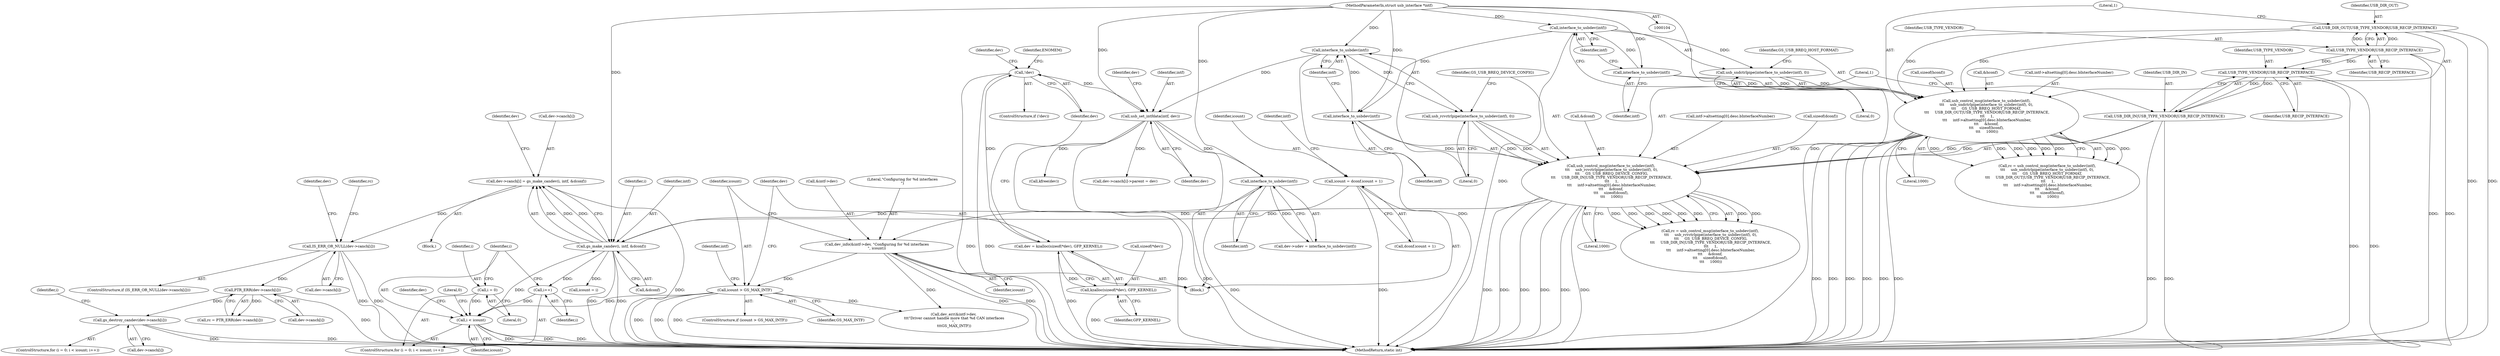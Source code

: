 digraph "1_linux_c919a3069c775c1c876bec55e00b2305d5125caa@pointer" {
"1000317" [label="(Call,gs_destroy_candev(dev->canch[i]))"];
"1000299" [label="(Call,PTR_ERR(dev->canch[i]))"];
"1000290" [label="(Call,IS_ERR_OR_NULL(dev->canch[i]))"];
"1000278" [label="(Call,dev->canch[i] = gs_make_candev(i, intf, &dconf))"];
"1000284" [label="(Call,gs_make_candev(i, intf, &dconf))"];
"1000272" [label="(Call,i < icount)"];
"1000275" [label="(Call,i++)"];
"1000269" [label="(Call,i = 0)"];
"1000221" [label="(Call,icount > GS_MAX_INTF)"];
"1000213" [label="(Call,dev_info(&intf->dev, \"Configuring for %d interfaces\n\", icount))"];
"1000206" [label="(Call,icount = dconf.icount + 1)"];
"1000266" [label="(Call,interface_to_usbdev(intf))"];
"1000259" [label="(Call,usb_set_intfdata(intf, dev))"];
"1000168" [label="(Call,interface_to_usbdev(intf))"];
"1000165" [label="(Call,interface_to_usbdev(intf))"];
"1000124" [label="(Call,interface_to_usbdev(intf))"];
"1000121" [label="(Call,interface_to_usbdev(intf))"];
"1000105" [label="(MethodParameterIn,struct usb_interface *intf)"];
"1000243" [label="(Call,!dev)"];
"1000235" [label="(Call,dev = kzalloc(sizeof(*dev), GFP_KERNEL))"];
"1000237" [label="(Call,kzalloc(sizeof(*dev), GFP_KERNEL))"];
"1000164" [label="(Call,usb_control_msg(interface_to_usbdev(intf),\n \t\t\t     usb_rcvctrlpipe(interface_to_usbdev(intf), 0),\n \t\t\t     GS_USB_BREQ_DEVICE_CONFIG,\n \t\t\t     USB_DIR_IN|USB_TYPE_VENDOR|USB_RECIP_INTERFACE,\n \t\t\t     1,\n \t\t\t     intf->altsetting[0].desc.bInterfaceNumber,\n\t\t\t     &dconf,\n\t\t\t     sizeof(dconf),\n \t\t\t     1000))"];
"1000167" [label="(Call,usb_rcvctrlpipe(interface_to_usbdev(intf), 0))"];
"1000172" [label="(Call,USB_DIR_IN|USB_TYPE_VENDOR|USB_RECIP_INTERFACE)"];
"1000174" [label="(Call,USB_TYPE_VENDOR|USB_RECIP_INTERFACE)"];
"1000130" [label="(Call,USB_TYPE_VENDOR|USB_RECIP_INTERFACE)"];
"1000120" [label="(Call,usb_control_msg(interface_to_usbdev(intf),\n\t\t\t     usb_sndctrlpipe(interface_to_usbdev(intf), 0),\n\t\t\t     GS_USB_BREQ_HOST_FORMAT,\n \t\t\t     USB_DIR_OUT|USB_TYPE_VENDOR|USB_RECIP_INTERFACE,\n \t\t\t     1,\n \t\t\t     intf->altsetting[0].desc.bInterfaceNumber,\n\t\t\t     &hconf,\n\t\t\t     sizeof(hconf),\n \t\t\t     1000))"];
"1000123" [label="(Call,usb_sndctrlpipe(interface_to_usbdev(intf), 0))"];
"1000128" [label="(Call,USB_DIR_OUT|USB_TYPE_VENDOR|USB_RECIP_INTERFACE)"];
"1000251" [label="(Identifier,dev)"];
"1000105" [label="(MethodParameterIn,struct usb_interface *intf)"];
"1000124" [label="(Call,interface_to_usbdev(intf))"];
"1000131" [label="(Identifier,USB_TYPE_VENDOR)"];
"1000171" [label="(Identifier,GS_USB_BREQ_DEVICE_CONFIG)"];
"1000107" [label="(Block,)"];
"1000127" [label="(Identifier,GS_USB_BREQ_HOST_FORMAT)"];
"1000222" [label="(Identifier,icount)"];
"1000191" [label="(Literal,1000)"];
"1000267" [label="(Identifier,intf)"];
"1000297" [label="(Call,rc = PTR_ERR(dev->canch[i]))"];
"1000206" [label="(Call,icount = dconf.icount + 1)"];
"1000274" [label="(Identifier,icount)"];
"1000125" [label="(Identifier,intf)"];
"1000214" [label="(Call,&intf->dev)"];
"1000130" [label="(Call,USB_TYPE_VENDOR|USB_RECIP_INTERFACE)"];
"1000176" [label="(Identifier,USB_RECIP_INTERFACE)"];
"1000172" [label="(Call,USB_DIR_IN|USB_TYPE_VENDOR|USB_RECIP_INTERFACE)"];
"1000122" [label="(Identifier,intf)"];
"1000145" [label="(Call,sizeof(hconf))"];
"1000167" [label="(Call,usb_rcvctrlpipe(interface_to_usbdev(intf), 0))"];
"1000266" [label="(Call,interface_to_usbdev(intf))"];
"1000241" [label="(Identifier,GFP_KERNEL)"];
"1000168" [label="(Call,interface_to_usbdev(intf))"];
"1000236" [label="(Identifier,dev)"];
"1000177" [label="(Literal,1)"];
"1000316" [label="(Identifier,i)"];
"1000305" [label="(Call,icount = i)"];
"1000270" [label="(Identifier,i)"];
"1000143" [label="(Call,&hconf)"];
"1000285" [label="(Identifier,i)"];
"1000164" [label="(Call,usb_control_msg(interface_to_usbdev(intf),\n \t\t\t     usb_rcvctrlpipe(interface_to_usbdev(intf), 0),\n \t\t\t     GS_USB_BREQ_DEVICE_CONFIG,\n \t\t\t     USB_DIR_IN|USB_TYPE_VENDOR|USB_RECIP_INTERFACE,\n \t\t\t     1,\n \t\t\t     intf->altsetting[0].desc.bInterfaceNumber,\n\t\t\t     &dconf,\n\t\t\t     sizeof(dconf),\n \t\t\t     1000))"];
"1000126" [label="(Literal,0)"];
"1000213" [label="(Call,dev_info(&intf->dev, \"Configuring for %d interfaces\n\", icount))"];
"1000187" [label="(Call,&dconf)"];
"1000308" [label="(ControlStructure,for (i = 0; i < icount; i++))"];
"1000336" [label="(Identifier,dev)"];
"1000219" [label="(Identifier,icount)"];
"1000275" [label="(Call,i++)"];
"1000162" [label="(Call,rc = usb_control_msg(interface_to_usbdev(intf),\n \t\t\t     usb_rcvctrlpipe(interface_to_usbdev(intf), 0),\n \t\t\t     GS_USB_BREQ_DEVICE_CONFIG,\n \t\t\t     USB_DIR_IN|USB_TYPE_VENDOR|USB_RECIP_INTERFACE,\n \t\t\t     1,\n \t\t\t     intf->altsetting[0].desc.bInterfaceNumber,\n\t\t\t     &dconf,\n\t\t\t     sizeof(dconf),\n \t\t\t     1000))"];
"1000260" [label="(Identifier,intf)"];
"1000165" [label="(Call,interface_to_usbdev(intf))"];
"1000293" [label="(Identifier,dev)"];
"1000278" [label="(Call,dev->canch[i] = gs_make_candev(i, intf, &dconf))"];
"1000269" [label="(Call,i = 0)"];
"1000300" [label="(Call,dev->canch[i])"];
"1000121" [label="(Call,interface_to_usbdev(intf))"];
"1000332" [label="(Call,dev->canch[i]->parent = dev)"];
"1000120" [label="(Call,usb_control_msg(interface_to_usbdev(intf),\n\t\t\t     usb_sndctrlpipe(interface_to_usbdev(intf), 0),\n\t\t\t     GS_USB_BREQ_HOST_FORMAT,\n \t\t\t     USB_DIR_OUT|USB_TYPE_VENDOR|USB_RECIP_INTERFACE,\n \t\t\t     1,\n \t\t\t     intf->altsetting[0].desc.bInterfaceNumber,\n\t\t\t     &hconf,\n\t\t\t     sizeof(hconf),\n \t\t\t     1000))"];
"1000208" [label="(Call,dconf.icount + 1)"];
"1000276" [label="(Identifier,i)"];
"1000129" [label="(Identifier,USB_DIR_OUT)"];
"1000228" [label="(Identifier,intf)"];
"1000218" [label="(Literal,\"Configuring for %d interfaces\n\")"];
"1000225" [label="(Call,dev_err(&intf->dev,\n \t\t\t\"Driver cannot handle more that %d CAN interfaces\n\",\n \t\t\tGS_MAX_INTF))"];
"1000261" [label="(Identifier,dev)"];
"1000244" [label="(Identifier,dev)"];
"1000298" [label="(Identifier,rc)"];
"1000207" [label="(Identifier,icount)"];
"1000169" [label="(Identifier,intf)"];
"1000134" [label="(Call,intf->altsetting[0].desc.bInterfaceNumber)"];
"1000277" [label="(Block,)"];
"1000271" [label="(Literal,0)"];
"1000166" [label="(Identifier,intf)"];
"1000235" [label="(Call,dev = kzalloc(sizeof(*dev), GFP_KERNEL))"];
"1000221" [label="(Call,icount > GS_MAX_INTF)"];
"1000123" [label="(Call,usb_sndctrlpipe(interface_to_usbdev(intf), 0))"];
"1000147" [label="(Literal,1000)"];
"1000272" [label="(Call,i < icount)"];
"1000268" [label="(ControlStructure,for (i = 0; i < icount; i++))"];
"1000220" [label="(ControlStructure,if (icount > GS_MAX_INTF))"];
"1000238" [label="(Call,sizeof(*dev))"];
"1000262" [label="(Call,dev->udev = interface_to_usbdev(intf))"];
"1000299" [label="(Call,PTR_ERR(dev->canch[i]))"];
"1000175" [label="(Identifier,USB_TYPE_VENDOR)"];
"1000132" [label="(Identifier,USB_RECIP_INTERFACE)"];
"1000259" [label="(Call,usb_set_intfdata(intf, dev))"];
"1000328" [label="(Call,kfree(dev))"];
"1000242" [label="(ControlStructure,if (!dev))"];
"1000284" [label="(Call,gs_make_candev(i, intf, &dconf))"];
"1000273" [label="(Identifier,i)"];
"1000279" [label="(Call,dev->canch[i])"];
"1000178" [label="(Call,intf->altsetting[0].desc.bInterfaceNumber)"];
"1000343" [label="(MethodReturn,static int)"];
"1000237" [label="(Call,kzalloc(sizeof(*dev), GFP_KERNEL))"];
"1000290" [label="(Call,IS_ERR_OR_NULL(dev->canch[i]))"];
"1000264" [label="(Identifier,dev)"];
"1000118" [label="(Call,rc = usb_control_msg(interface_to_usbdev(intf),\n\t\t\t     usb_sndctrlpipe(interface_to_usbdev(intf), 0),\n\t\t\t     GS_USB_BREQ_HOST_FORMAT,\n \t\t\t     USB_DIR_OUT|USB_TYPE_VENDOR|USB_RECIP_INTERFACE,\n \t\t\t     1,\n \t\t\t     intf->altsetting[0].desc.bInterfaceNumber,\n\t\t\t     &hconf,\n\t\t\t     sizeof(hconf),\n \t\t\t     1000))"];
"1000281" [label="(Identifier,dev)"];
"1000342" [label="(Literal,0)"];
"1000223" [label="(Identifier,GS_MAX_INTF)"];
"1000318" [label="(Call,dev->canch[i])"];
"1000317" [label="(Call,gs_destroy_candev(dev->canch[i]))"];
"1000286" [label="(Identifier,intf)"];
"1000216" [label="(Identifier,intf)"];
"1000291" [label="(Call,dev->canch[i])"];
"1000287" [label="(Call,&dconf)"];
"1000133" [label="(Literal,1)"];
"1000243" [label="(Call,!dev)"];
"1000170" [label="(Literal,0)"];
"1000174" [label="(Call,USB_TYPE_VENDOR|USB_RECIP_INTERFACE)"];
"1000247" [label="(Identifier,ENOMEM)"];
"1000173" [label="(Identifier,USB_DIR_IN)"];
"1000289" [label="(ControlStructure,if (IS_ERR_OR_NULL(dev->canch[i])))"];
"1000189" [label="(Call,sizeof(dconf))"];
"1000128" [label="(Call,USB_DIR_OUT|USB_TYPE_VENDOR|USB_RECIP_INTERFACE)"];
"1000317" -> "1000308"  [label="AST: "];
"1000317" -> "1000318"  [label="CFG: "];
"1000318" -> "1000317"  [label="AST: "];
"1000316" -> "1000317"  [label="CFG: "];
"1000317" -> "1000343"  [label="DDG: "];
"1000317" -> "1000343"  [label="DDG: "];
"1000299" -> "1000317"  [label="DDG: "];
"1000299" -> "1000297"  [label="AST: "];
"1000299" -> "1000300"  [label="CFG: "];
"1000300" -> "1000299"  [label="AST: "];
"1000297" -> "1000299"  [label="CFG: "];
"1000299" -> "1000343"  [label="DDG: "];
"1000299" -> "1000297"  [label="DDG: "];
"1000290" -> "1000299"  [label="DDG: "];
"1000290" -> "1000289"  [label="AST: "];
"1000290" -> "1000291"  [label="CFG: "];
"1000291" -> "1000290"  [label="AST: "];
"1000298" -> "1000290"  [label="CFG: "];
"1000336" -> "1000290"  [label="CFG: "];
"1000290" -> "1000343"  [label="DDG: "];
"1000290" -> "1000343"  [label="DDG: "];
"1000278" -> "1000290"  [label="DDG: "];
"1000278" -> "1000277"  [label="AST: "];
"1000278" -> "1000284"  [label="CFG: "];
"1000279" -> "1000278"  [label="AST: "];
"1000284" -> "1000278"  [label="AST: "];
"1000293" -> "1000278"  [label="CFG: "];
"1000278" -> "1000343"  [label="DDG: "];
"1000284" -> "1000278"  [label="DDG: "];
"1000284" -> "1000278"  [label="DDG: "];
"1000284" -> "1000278"  [label="DDG: "];
"1000284" -> "1000287"  [label="CFG: "];
"1000285" -> "1000284"  [label="AST: "];
"1000286" -> "1000284"  [label="AST: "];
"1000287" -> "1000284"  [label="AST: "];
"1000284" -> "1000343"  [label="DDG: "];
"1000284" -> "1000343"  [label="DDG: "];
"1000284" -> "1000275"  [label="DDG: "];
"1000272" -> "1000284"  [label="DDG: "];
"1000266" -> "1000284"  [label="DDG: "];
"1000105" -> "1000284"  [label="DDG: "];
"1000164" -> "1000284"  [label="DDG: "];
"1000284" -> "1000305"  [label="DDG: "];
"1000272" -> "1000268"  [label="AST: "];
"1000272" -> "1000274"  [label="CFG: "];
"1000273" -> "1000272"  [label="AST: "];
"1000274" -> "1000272"  [label="AST: "];
"1000281" -> "1000272"  [label="CFG: "];
"1000342" -> "1000272"  [label="CFG: "];
"1000272" -> "1000343"  [label="DDG: "];
"1000272" -> "1000343"  [label="DDG: "];
"1000272" -> "1000343"  [label="DDG: "];
"1000275" -> "1000272"  [label="DDG: "];
"1000269" -> "1000272"  [label="DDG: "];
"1000221" -> "1000272"  [label="DDG: "];
"1000275" -> "1000268"  [label="AST: "];
"1000275" -> "1000276"  [label="CFG: "];
"1000276" -> "1000275"  [label="AST: "];
"1000273" -> "1000275"  [label="CFG: "];
"1000269" -> "1000268"  [label="AST: "];
"1000269" -> "1000271"  [label="CFG: "];
"1000270" -> "1000269"  [label="AST: "];
"1000271" -> "1000269"  [label="AST: "];
"1000273" -> "1000269"  [label="CFG: "];
"1000221" -> "1000220"  [label="AST: "];
"1000221" -> "1000223"  [label="CFG: "];
"1000222" -> "1000221"  [label="AST: "];
"1000223" -> "1000221"  [label="AST: "];
"1000228" -> "1000221"  [label="CFG: "];
"1000236" -> "1000221"  [label="CFG: "];
"1000221" -> "1000343"  [label="DDG: "];
"1000221" -> "1000343"  [label="DDG: "];
"1000221" -> "1000343"  [label="DDG: "];
"1000213" -> "1000221"  [label="DDG: "];
"1000221" -> "1000225"  [label="DDG: "];
"1000213" -> "1000107"  [label="AST: "];
"1000213" -> "1000219"  [label="CFG: "];
"1000214" -> "1000213"  [label="AST: "];
"1000218" -> "1000213"  [label="AST: "];
"1000219" -> "1000213"  [label="AST: "];
"1000222" -> "1000213"  [label="CFG: "];
"1000213" -> "1000343"  [label="DDG: "];
"1000213" -> "1000343"  [label="DDG: "];
"1000206" -> "1000213"  [label="DDG: "];
"1000213" -> "1000225"  [label="DDG: "];
"1000206" -> "1000107"  [label="AST: "];
"1000206" -> "1000208"  [label="CFG: "];
"1000207" -> "1000206"  [label="AST: "];
"1000208" -> "1000206"  [label="AST: "];
"1000216" -> "1000206"  [label="CFG: "];
"1000206" -> "1000343"  [label="DDG: "];
"1000266" -> "1000262"  [label="AST: "];
"1000266" -> "1000267"  [label="CFG: "];
"1000267" -> "1000266"  [label="AST: "];
"1000262" -> "1000266"  [label="CFG: "];
"1000266" -> "1000343"  [label="DDG: "];
"1000266" -> "1000262"  [label="DDG: "];
"1000259" -> "1000266"  [label="DDG: "];
"1000105" -> "1000266"  [label="DDG: "];
"1000259" -> "1000107"  [label="AST: "];
"1000259" -> "1000261"  [label="CFG: "];
"1000260" -> "1000259"  [label="AST: "];
"1000261" -> "1000259"  [label="AST: "];
"1000264" -> "1000259"  [label="CFG: "];
"1000259" -> "1000343"  [label="DDG: "];
"1000259" -> "1000343"  [label="DDG: "];
"1000168" -> "1000259"  [label="DDG: "];
"1000105" -> "1000259"  [label="DDG: "];
"1000243" -> "1000259"  [label="DDG: "];
"1000259" -> "1000328"  [label="DDG: "];
"1000259" -> "1000332"  [label="DDG: "];
"1000168" -> "1000167"  [label="AST: "];
"1000168" -> "1000169"  [label="CFG: "];
"1000169" -> "1000168"  [label="AST: "];
"1000170" -> "1000168"  [label="CFG: "];
"1000168" -> "1000343"  [label="DDG: "];
"1000168" -> "1000167"  [label="DDG: "];
"1000165" -> "1000168"  [label="DDG: "];
"1000105" -> "1000168"  [label="DDG: "];
"1000165" -> "1000164"  [label="AST: "];
"1000165" -> "1000166"  [label="CFG: "];
"1000166" -> "1000165"  [label="AST: "];
"1000169" -> "1000165"  [label="CFG: "];
"1000165" -> "1000164"  [label="DDG: "];
"1000124" -> "1000165"  [label="DDG: "];
"1000105" -> "1000165"  [label="DDG: "];
"1000124" -> "1000123"  [label="AST: "];
"1000124" -> "1000125"  [label="CFG: "];
"1000125" -> "1000124"  [label="AST: "];
"1000126" -> "1000124"  [label="CFG: "];
"1000124" -> "1000343"  [label="DDG: "];
"1000124" -> "1000123"  [label="DDG: "];
"1000121" -> "1000124"  [label="DDG: "];
"1000105" -> "1000124"  [label="DDG: "];
"1000121" -> "1000120"  [label="AST: "];
"1000121" -> "1000122"  [label="CFG: "];
"1000122" -> "1000121"  [label="AST: "];
"1000125" -> "1000121"  [label="CFG: "];
"1000121" -> "1000120"  [label="DDG: "];
"1000105" -> "1000121"  [label="DDG: "];
"1000105" -> "1000104"  [label="AST: "];
"1000105" -> "1000343"  [label="DDG: "];
"1000243" -> "1000242"  [label="AST: "];
"1000243" -> "1000244"  [label="CFG: "];
"1000244" -> "1000243"  [label="AST: "];
"1000247" -> "1000243"  [label="CFG: "];
"1000251" -> "1000243"  [label="CFG: "];
"1000243" -> "1000343"  [label="DDG: "];
"1000243" -> "1000343"  [label="DDG: "];
"1000235" -> "1000243"  [label="DDG: "];
"1000235" -> "1000107"  [label="AST: "];
"1000235" -> "1000237"  [label="CFG: "];
"1000236" -> "1000235"  [label="AST: "];
"1000237" -> "1000235"  [label="AST: "];
"1000244" -> "1000235"  [label="CFG: "];
"1000235" -> "1000343"  [label="DDG: "];
"1000237" -> "1000235"  [label="DDG: "];
"1000237" -> "1000241"  [label="CFG: "];
"1000238" -> "1000237"  [label="AST: "];
"1000241" -> "1000237"  [label="AST: "];
"1000237" -> "1000343"  [label="DDG: "];
"1000164" -> "1000162"  [label="AST: "];
"1000164" -> "1000191"  [label="CFG: "];
"1000167" -> "1000164"  [label="AST: "];
"1000171" -> "1000164"  [label="AST: "];
"1000172" -> "1000164"  [label="AST: "];
"1000177" -> "1000164"  [label="AST: "];
"1000178" -> "1000164"  [label="AST: "];
"1000187" -> "1000164"  [label="AST: "];
"1000189" -> "1000164"  [label="AST: "];
"1000191" -> "1000164"  [label="AST: "];
"1000162" -> "1000164"  [label="CFG: "];
"1000164" -> "1000343"  [label="DDG: "];
"1000164" -> "1000343"  [label="DDG: "];
"1000164" -> "1000343"  [label="DDG: "];
"1000164" -> "1000343"  [label="DDG: "];
"1000164" -> "1000343"  [label="DDG: "];
"1000164" -> "1000343"  [label="DDG: "];
"1000164" -> "1000162"  [label="DDG: "];
"1000164" -> "1000162"  [label="DDG: "];
"1000164" -> "1000162"  [label="DDG: "];
"1000164" -> "1000162"  [label="DDG: "];
"1000164" -> "1000162"  [label="DDG: "];
"1000164" -> "1000162"  [label="DDG: "];
"1000164" -> "1000162"  [label="DDG: "];
"1000164" -> "1000162"  [label="DDG: "];
"1000167" -> "1000164"  [label="DDG: "];
"1000167" -> "1000164"  [label="DDG: "];
"1000172" -> "1000164"  [label="DDG: "];
"1000172" -> "1000164"  [label="DDG: "];
"1000120" -> "1000164"  [label="DDG: "];
"1000167" -> "1000170"  [label="CFG: "];
"1000170" -> "1000167"  [label="AST: "];
"1000171" -> "1000167"  [label="CFG: "];
"1000172" -> "1000174"  [label="CFG: "];
"1000173" -> "1000172"  [label="AST: "];
"1000174" -> "1000172"  [label="AST: "];
"1000177" -> "1000172"  [label="CFG: "];
"1000172" -> "1000343"  [label="DDG: "];
"1000172" -> "1000343"  [label="DDG: "];
"1000174" -> "1000172"  [label="DDG: "];
"1000174" -> "1000172"  [label="DDG: "];
"1000174" -> "1000176"  [label="CFG: "];
"1000175" -> "1000174"  [label="AST: "];
"1000176" -> "1000174"  [label="AST: "];
"1000174" -> "1000343"  [label="DDG: "];
"1000174" -> "1000343"  [label="DDG: "];
"1000130" -> "1000174"  [label="DDG: "];
"1000130" -> "1000174"  [label="DDG: "];
"1000130" -> "1000128"  [label="AST: "];
"1000130" -> "1000132"  [label="CFG: "];
"1000131" -> "1000130"  [label="AST: "];
"1000132" -> "1000130"  [label="AST: "];
"1000128" -> "1000130"  [label="CFG: "];
"1000130" -> "1000343"  [label="DDG: "];
"1000130" -> "1000343"  [label="DDG: "];
"1000130" -> "1000128"  [label="DDG: "];
"1000130" -> "1000128"  [label="DDG: "];
"1000120" -> "1000118"  [label="AST: "];
"1000120" -> "1000147"  [label="CFG: "];
"1000123" -> "1000120"  [label="AST: "];
"1000127" -> "1000120"  [label="AST: "];
"1000128" -> "1000120"  [label="AST: "];
"1000133" -> "1000120"  [label="AST: "];
"1000134" -> "1000120"  [label="AST: "];
"1000143" -> "1000120"  [label="AST: "];
"1000145" -> "1000120"  [label="AST: "];
"1000147" -> "1000120"  [label="AST: "];
"1000118" -> "1000120"  [label="CFG: "];
"1000120" -> "1000343"  [label="DDG: "];
"1000120" -> "1000343"  [label="DDG: "];
"1000120" -> "1000343"  [label="DDG: "];
"1000120" -> "1000343"  [label="DDG: "];
"1000120" -> "1000343"  [label="DDG: "];
"1000120" -> "1000343"  [label="DDG: "];
"1000120" -> "1000118"  [label="DDG: "];
"1000120" -> "1000118"  [label="DDG: "];
"1000120" -> "1000118"  [label="DDG: "];
"1000120" -> "1000118"  [label="DDG: "];
"1000120" -> "1000118"  [label="DDG: "];
"1000120" -> "1000118"  [label="DDG: "];
"1000120" -> "1000118"  [label="DDG: "];
"1000120" -> "1000118"  [label="DDG: "];
"1000123" -> "1000120"  [label="DDG: "];
"1000123" -> "1000120"  [label="DDG: "];
"1000128" -> "1000120"  [label="DDG: "];
"1000128" -> "1000120"  [label="DDG: "];
"1000123" -> "1000126"  [label="CFG: "];
"1000126" -> "1000123"  [label="AST: "];
"1000127" -> "1000123"  [label="CFG: "];
"1000129" -> "1000128"  [label="AST: "];
"1000133" -> "1000128"  [label="CFG: "];
"1000128" -> "1000343"  [label="DDG: "];
"1000128" -> "1000343"  [label="DDG: "];
}
